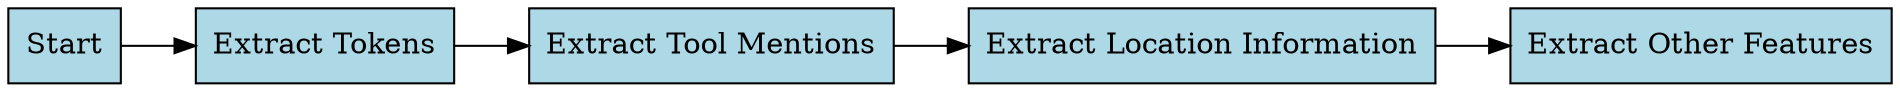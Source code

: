 digraph feature_extraction {
    node [shape=box, style=filled, fillcolor=lightblue]
    rankdir=LR;

    Start [label="Start"]
    Extract_Tokens [label="Extract Tokens"]
    Extract_Tool_Mentions [label="Extract Tool Mentions"]
    Extract_Location_Info [label="Extract Location Information"]
    Extract_Other_Features [label="Extract Other Features"]

    Start -> Extract_Tokens
    Extract_Tokens -> Extract_Tool_Mentions
    Extract_Tool_Mentions -> Extract_Location_Info
    Extract_Location_Info -> Extract_Other_Features
}

